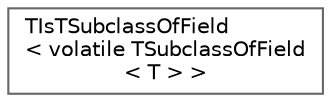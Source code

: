 digraph "Graphical Class Hierarchy"
{
 // INTERACTIVE_SVG=YES
 // LATEX_PDF_SIZE
  bgcolor="transparent";
  edge [fontname=Helvetica,fontsize=10,labelfontname=Helvetica,labelfontsize=10];
  node [fontname=Helvetica,fontsize=10,shape=box,height=0.2,width=0.4];
  rankdir="LR";
  Node0 [id="Node000000",label="TIsTSubclassOfField\l\< volatile TSubclassOfField\l\< T \> \>",height=0.2,width=0.4,color="grey40", fillcolor="white", style="filled",URL="$df/d49/structTIsTSubclassOfField_3_01volatile_01TSubclassOfField_3_01T_01_4_01_4.html",tooltip=" "];
}
